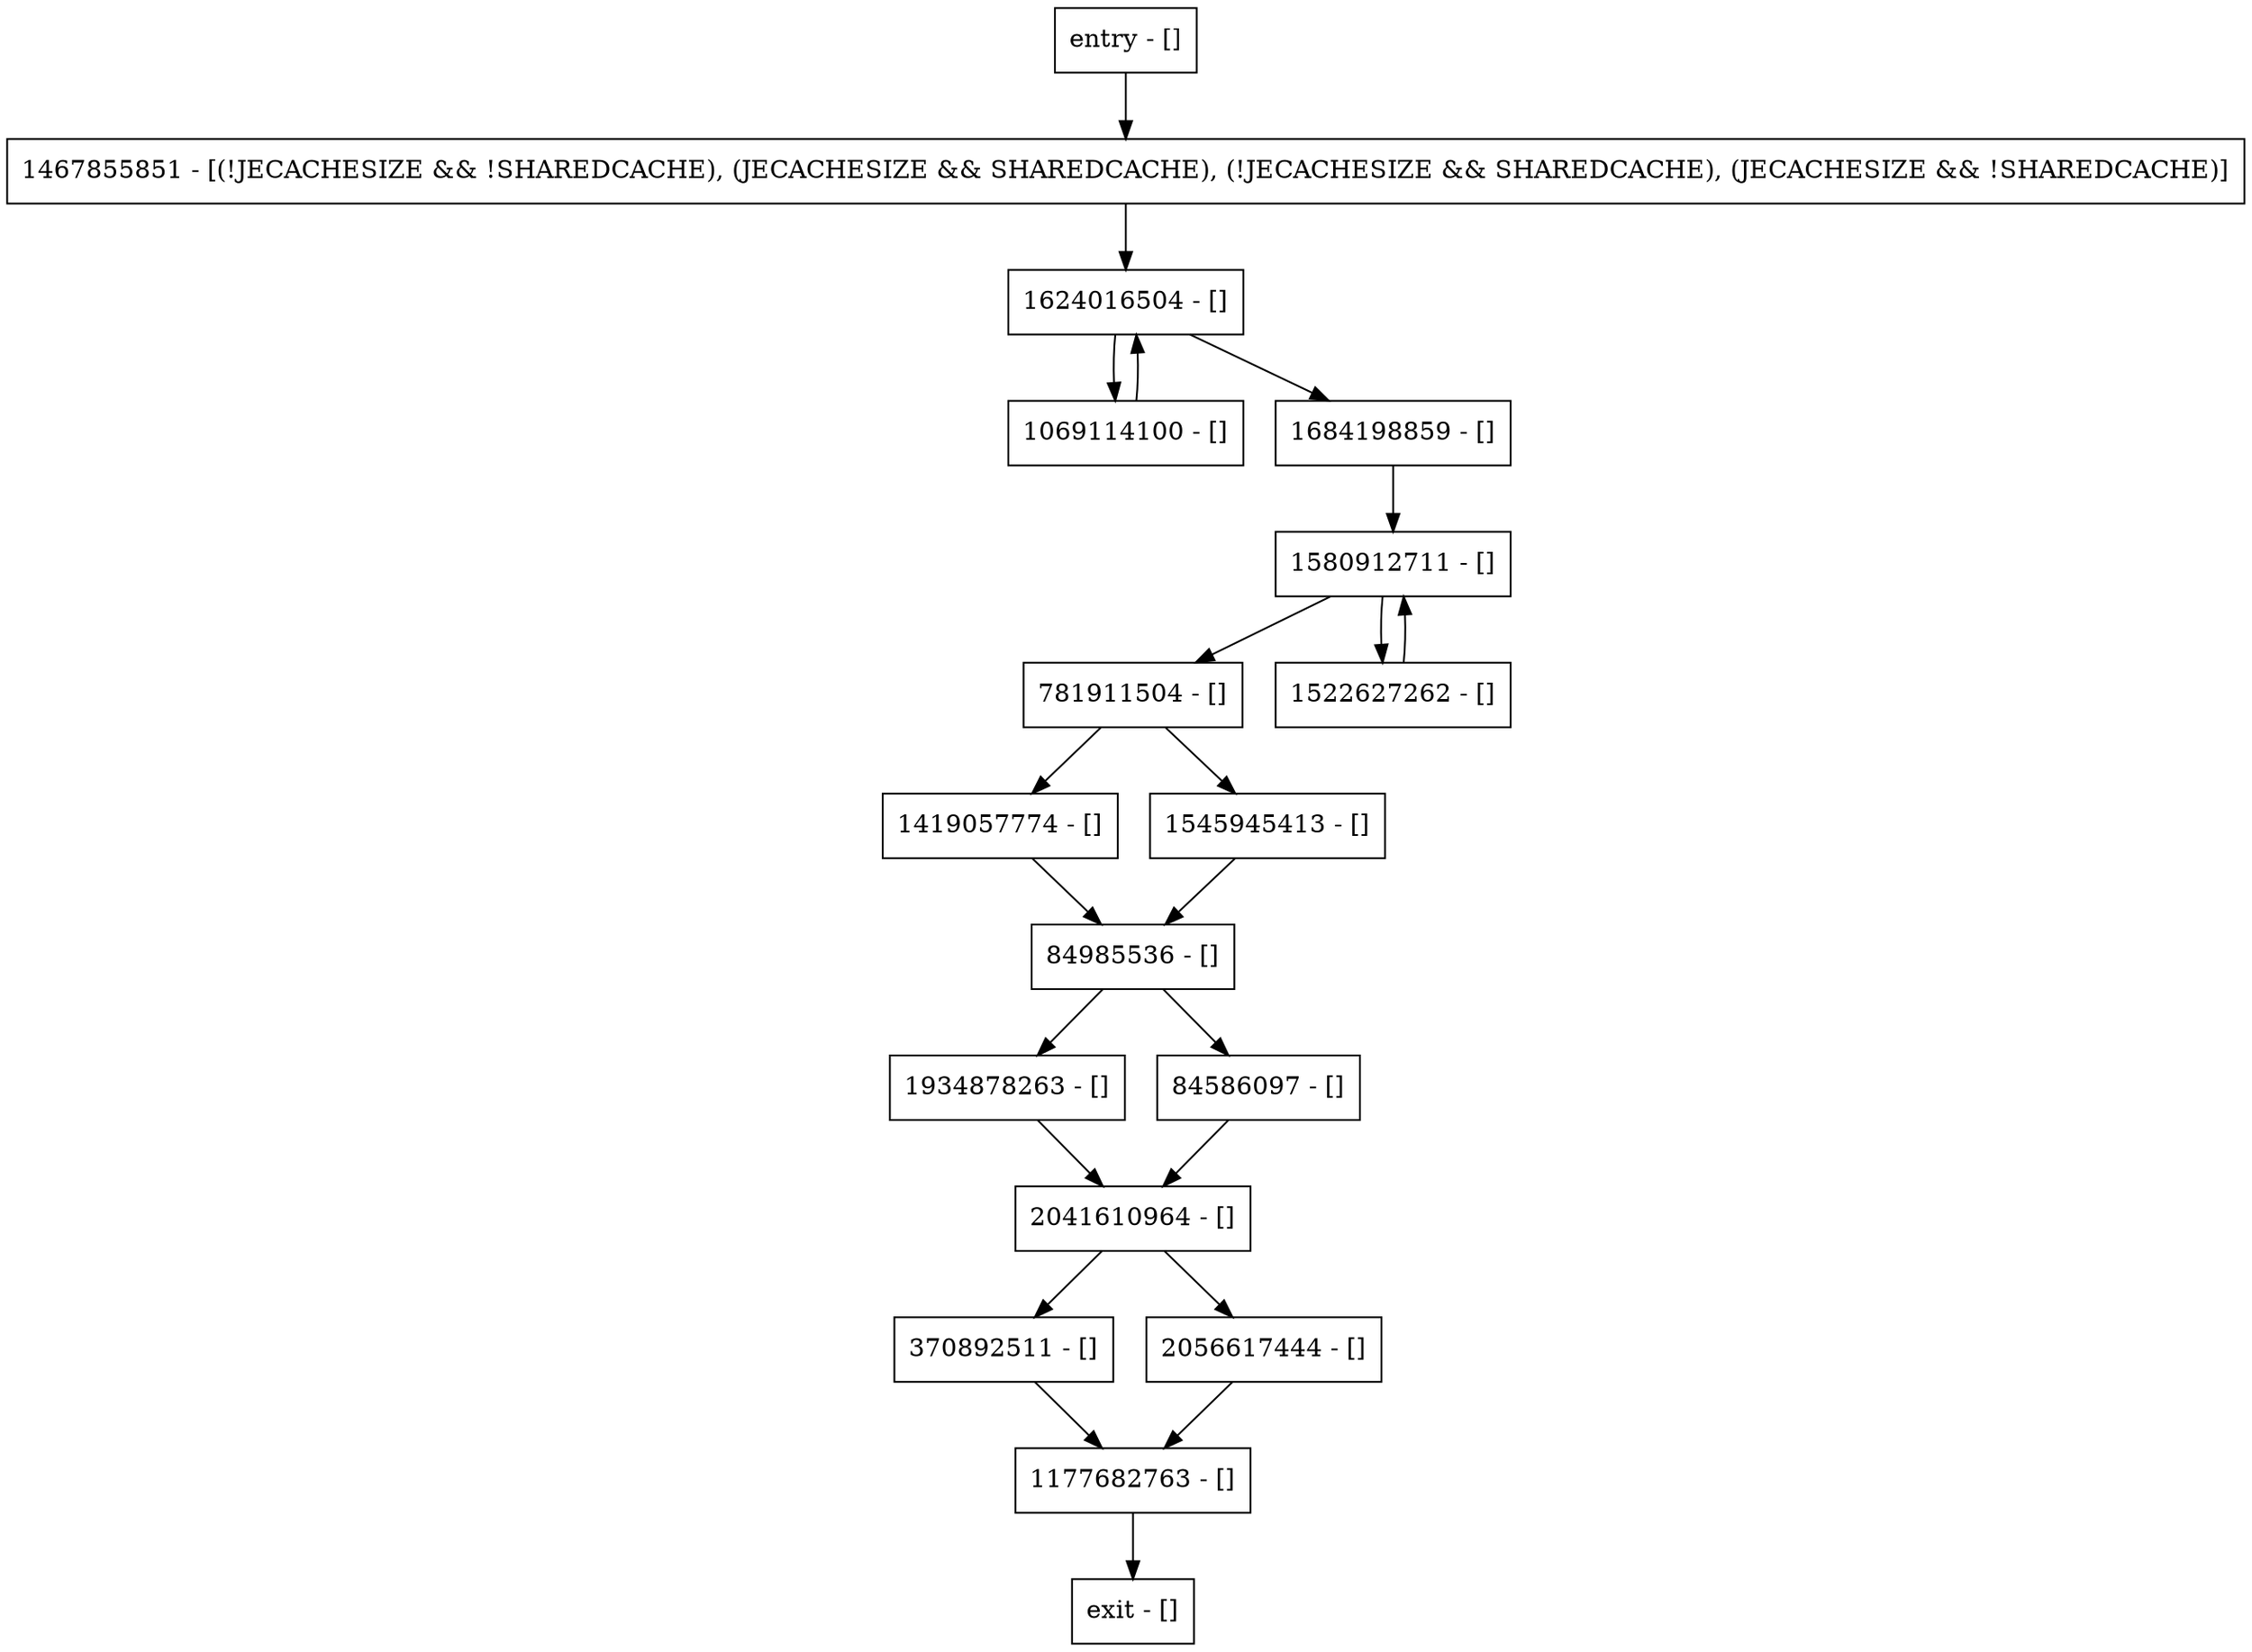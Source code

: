 digraph <init> {
node [shape=record];
781911504 [label="781911504 - []"];
1934878263 [label="1934878263 - []"];
84985536 [label="84985536 - []"];
370892511 [label="370892511 - []"];
1580912711 [label="1580912711 - []"];
entry [label="entry - []"];
exit [label="exit - []"];
1069114100 [label="1069114100 - []"];
1419057774 [label="1419057774 - []"];
84586097 [label="84586097 - []"];
1684198859 [label="1684198859 - []"];
1177682763 [label="1177682763 - []"];
2041610964 [label="2041610964 - []"];
1624016504 [label="1624016504 - []"];
2056617444 [label="2056617444 - []"];
1522627262 [label="1522627262 - []"];
1545945413 [label="1545945413 - []"];
1467855851 [label="1467855851 - [(!JECACHESIZE && !SHAREDCACHE), (JECACHESIZE && SHAREDCACHE), (!JECACHESIZE && SHAREDCACHE), (JECACHESIZE && !SHAREDCACHE)]"];
entry;
exit;
781911504 -> 1419057774;
781911504 -> 1545945413;
1934878263 -> 2041610964;
84985536 -> 84586097;
84985536 -> 1934878263;
370892511 -> 1177682763;
1580912711 -> 781911504;
1580912711 -> 1522627262;
entry -> 1467855851;
1069114100 -> 1624016504;
1419057774 -> 84985536;
84586097 -> 2041610964;
1684198859 -> 1580912711;
1177682763 -> exit;
2041610964 -> 370892511;
2041610964 -> 2056617444;
1624016504 -> 1069114100;
1624016504 -> 1684198859;
2056617444 -> 1177682763;
1522627262 -> 1580912711;
1545945413 -> 84985536;
1467855851 -> 1624016504;
}
